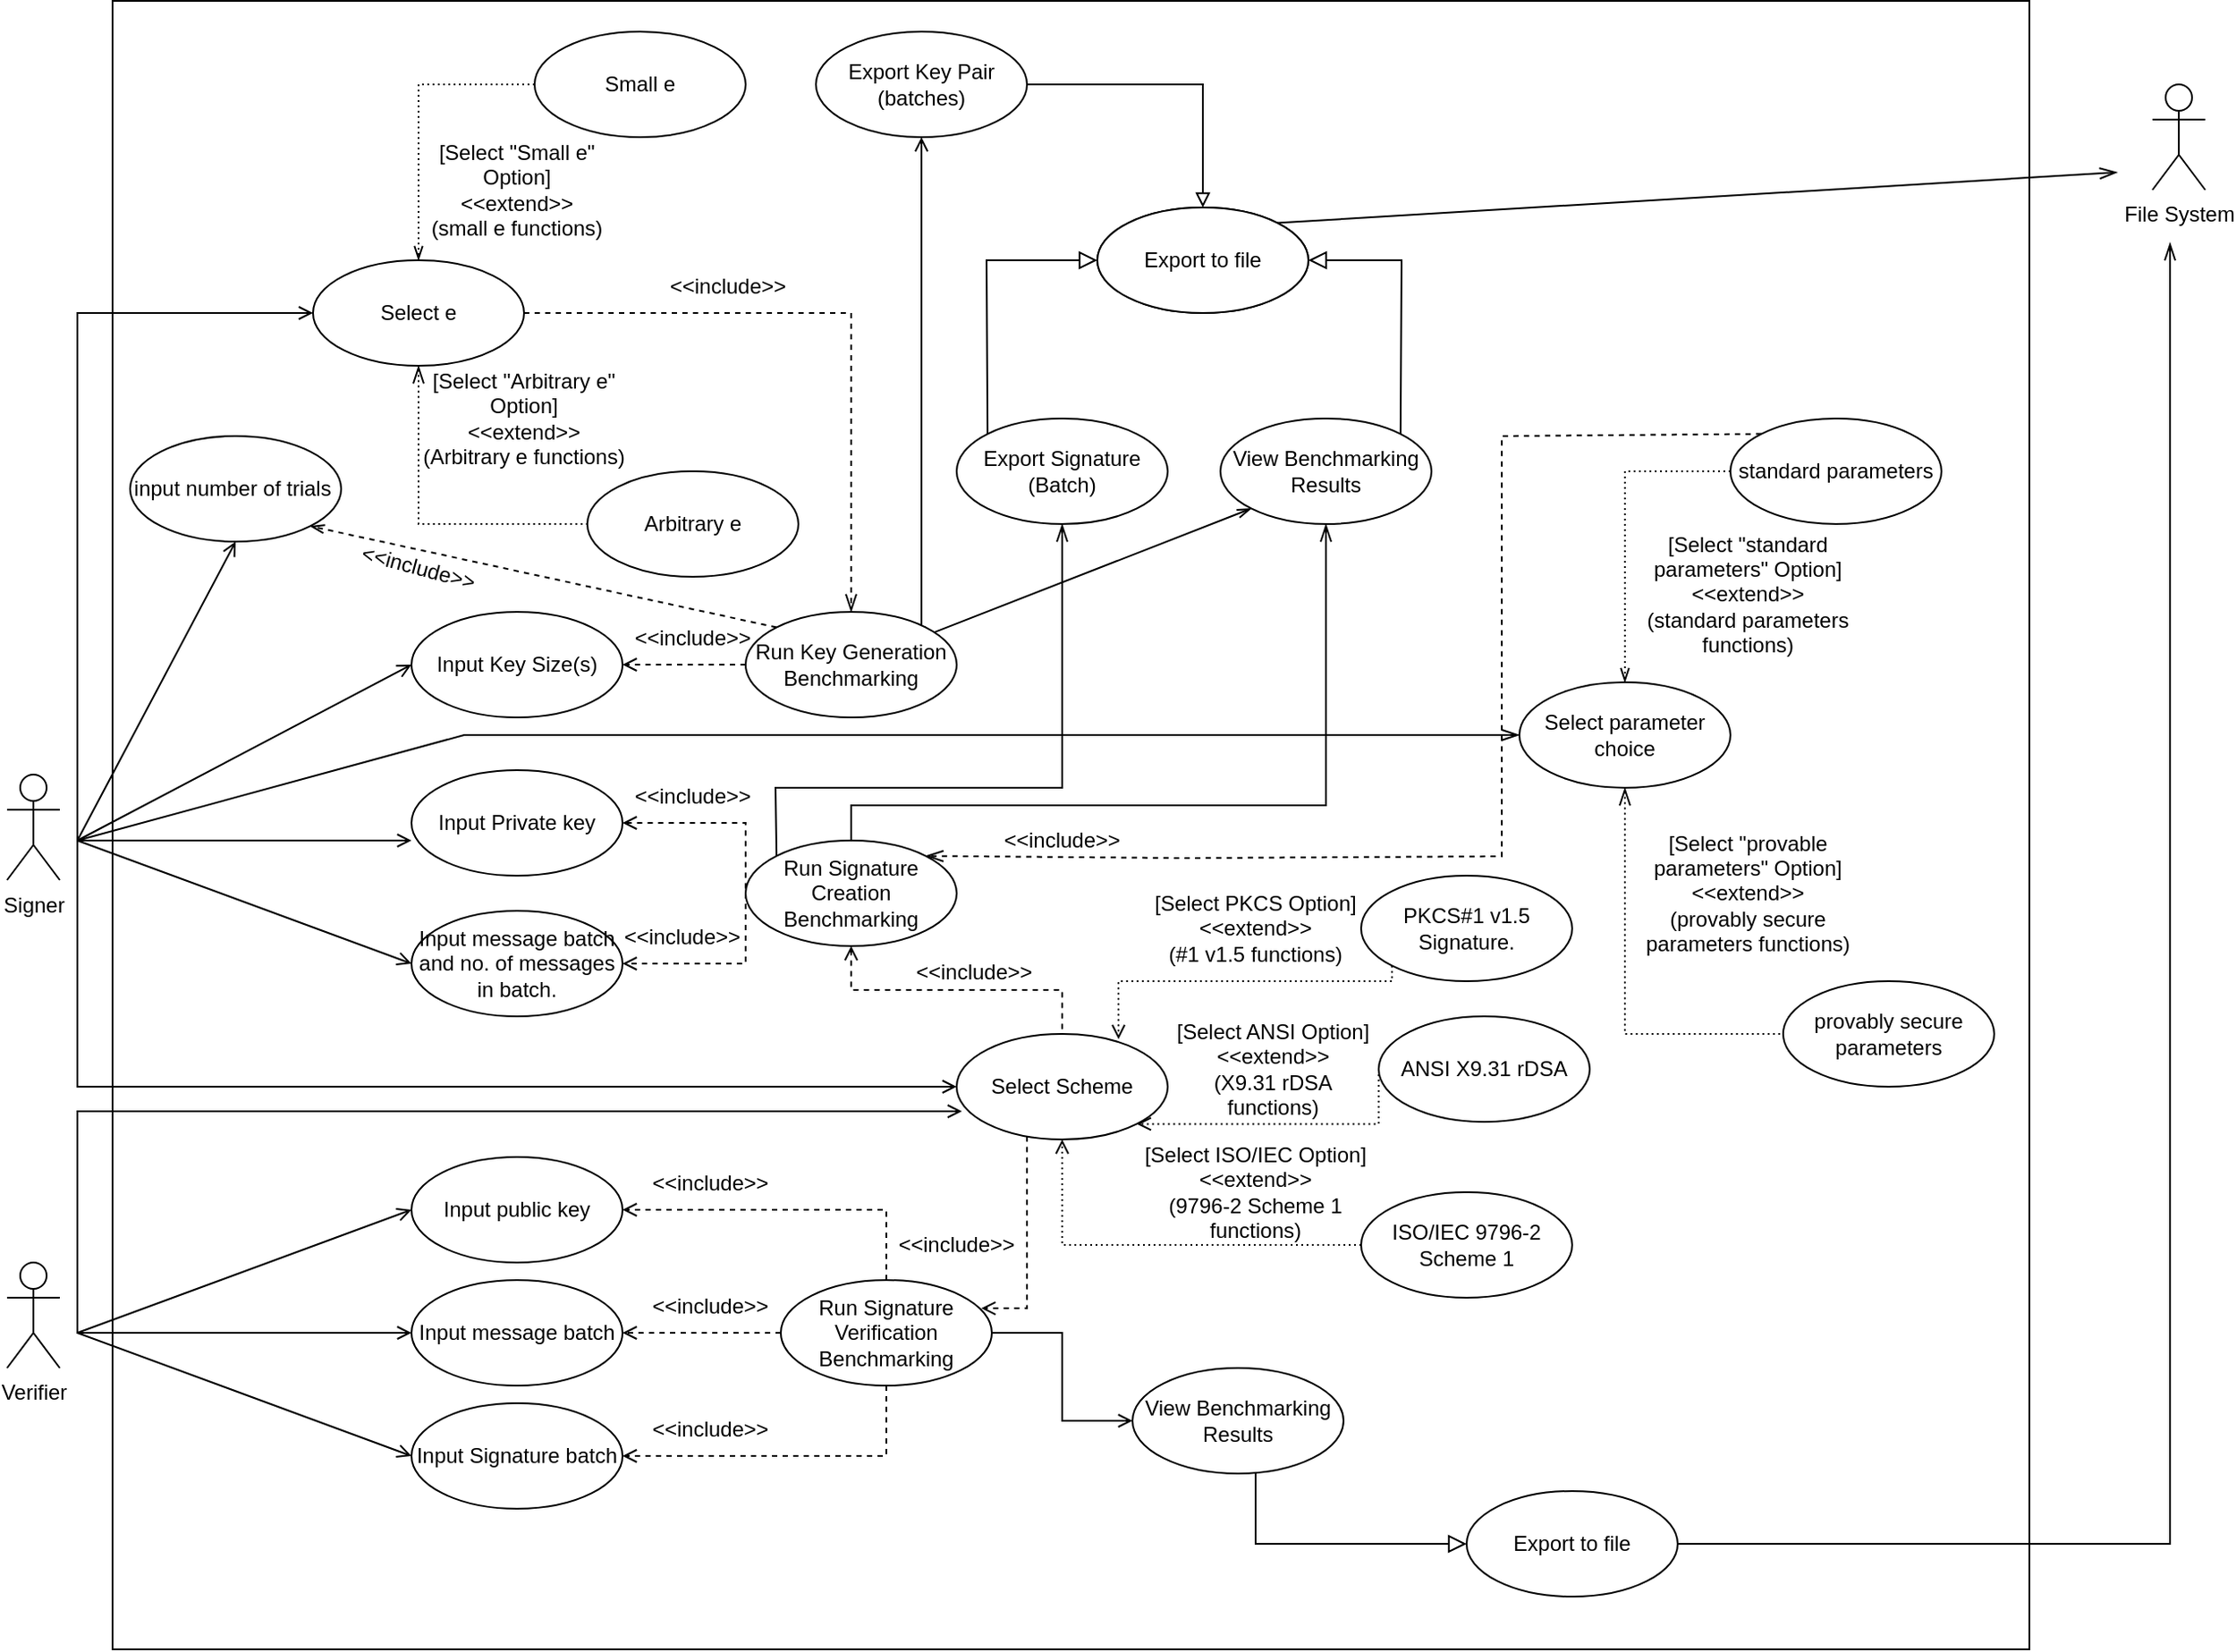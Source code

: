 <mxfile version="22.1.21" type="device">
  <diagram name="Page-1" id="38QwZTrRt14t735NKN4m">
    <mxGraphModel dx="2050" dy="2397" grid="1" gridSize="10" guides="1" tooltips="1" connect="1" arrows="1" fold="1" page="1" pageScale="1" pageWidth="827" pageHeight="1169" math="0" shadow="0">
      <root>
        <mxCell id="0" />
        <mxCell id="1" parent="0" />
        <mxCell id="NQqdmti2_ZRtqbnhM-zB-2" value="Input Key Size(s)" style="ellipse;whiteSpace=wrap;html=1;" parent="1" vertex="1">
          <mxGeometry x="260" y="140" width="120" height="60" as="geometry" />
        </mxCell>
        <mxCell id="NQqdmti2_ZRtqbnhM-zB-22" value="" style="edgeStyle=orthogonalEdgeStyle;rounded=0;orthogonalLoop=1;jettySize=auto;html=1;dashed=1;startArrow=open;startFill=0;endArrow=none;endFill=0;" parent="1" source="NQqdmti2_ZRtqbnhM-zB-3" target="NQqdmti2_ZRtqbnhM-zB-6" edge="1">
          <mxGeometry relative="1" as="geometry">
            <Array as="points">
              <mxPoint x="450" y="260" />
            </Array>
          </mxGeometry>
        </mxCell>
        <mxCell id="NQqdmti2_ZRtqbnhM-zB-3" value="Input Private key" style="ellipse;whiteSpace=wrap;html=1;" parent="1" vertex="1">
          <mxGeometry x="260" y="230" width="120" height="60" as="geometry" />
        </mxCell>
        <mxCell id="NQqdmti2_ZRtqbnhM-zB-4" value="Input message batch and no. of messages in batch." style="ellipse;whiteSpace=wrap;html=1;" parent="1" vertex="1">
          <mxGeometry x="260" y="310" width="120" height="60" as="geometry" />
        </mxCell>
        <mxCell id="NQqdmti2_ZRtqbnhM-zB-13" value="" style="edgeStyle=orthogonalEdgeStyle;rounded=0;orthogonalLoop=1;jettySize=auto;html=1;dashed=1;strokeWidth=1;endArrow=open;endFill=0;" parent="1" source="NQqdmti2_ZRtqbnhM-zB-5" target="NQqdmti2_ZRtqbnhM-zB-2" edge="1">
          <mxGeometry relative="1" as="geometry" />
        </mxCell>
        <mxCell id="pRXhWldQeaRsTRkaZNLs-4" style="edgeStyle=orthogonalEdgeStyle;rounded=0;orthogonalLoop=1;jettySize=auto;html=1;entryX=0.5;entryY=1;entryDx=0;entryDy=0;exitX=1;exitY=0;exitDx=0;exitDy=0;endArrow=open;endFill=0;" edge="1" parent="1" source="NQqdmti2_ZRtqbnhM-zB-5" target="pRXhWldQeaRsTRkaZNLs-1">
          <mxGeometry relative="1" as="geometry">
            <Array as="points">
              <mxPoint x="550" y="149" />
            </Array>
          </mxGeometry>
        </mxCell>
        <mxCell id="pRXhWldQeaRsTRkaZNLs-9" style="rounded=0;orthogonalLoop=1;jettySize=auto;html=1;entryX=0;entryY=1;entryDx=0;entryDy=0;endArrow=openThin;endFill=0;" edge="1" parent="1" source="NQqdmti2_ZRtqbnhM-zB-5" target="TdwYZP4y8rGgzh-OMcAw-28">
          <mxGeometry relative="1" as="geometry" />
        </mxCell>
        <mxCell id="NQqdmti2_ZRtqbnhM-zB-5" value="Run Key Generation Benchmarking" style="ellipse;whiteSpace=wrap;html=1;" parent="1" vertex="1">
          <mxGeometry x="450" y="140" width="120" height="60" as="geometry" />
        </mxCell>
        <mxCell id="NQqdmti2_ZRtqbnhM-zB-15" value="" style="edgeStyle=orthogonalEdgeStyle;rounded=0;orthogonalLoop=1;jettySize=auto;html=1;dashed=1;endArrow=open;endFill=0;" parent="1" source="NQqdmti2_ZRtqbnhM-zB-6" target="NQqdmti2_ZRtqbnhM-zB-4" edge="1">
          <mxGeometry relative="1" as="geometry">
            <Array as="points">
              <mxPoint x="450" y="340" />
            </Array>
          </mxGeometry>
        </mxCell>
        <mxCell id="NQqdmti2_ZRtqbnhM-zB-35" style="edgeStyle=orthogonalEdgeStyle;rounded=0;orthogonalLoop=1;jettySize=auto;html=1;entryX=0.5;entryY=0;entryDx=0;entryDy=0;endArrow=none;endFill=0;dashed=1;startArrow=open;startFill=0;" parent="1" source="NQqdmti2_ZRtqbnhM-zB-6" target="NQqdmti2_ZRtqbnhM-zB-7" edge="1">
          <mxGeometry relative="1" as="geometry" />
        </mxCell>
        <mxCell id="TdwYZP4y8rGgzh-OMcAw-29" style="edgeStyle=none;curved=0;rounded=0;orthogonalLoop=1;jettySize=auto;html=1;entryX=0.5;entryY=1;entryDx=0;entryDy=0;fontSize=12;startSize=8;endSize=8;endArrow=openThin;endFill=0;" parent="1" source="NQqdmti2_ZRtqbnhM-zB-6" target="TdwYZP4y8rGgzh-OMcAw-28" edge="1">
          <mxGeometry relative="1" as="geometry">
            <Array as="points">
              <mxPoint x="510" y="250" />
              <mxPoint x="780" y="250" />
            </Array>
          </mxGeometry>
        </mxCell>
        <mxCell id="TdwYZP4y8rGgzh-OMcAw-30" style="edgeStyle=none;curved=0;rounded=0;orthogonalLoop=1;jettySize=auto;html=1;exitX=0;exitY=0;exitDx=0;exitDy=0;entryX=0.5;entryY=1;entryDx=0;entryDy=0;fontSize=12;startSize=8;endSize=8;strokeColor=default;endArrow=openThin;endFill=0;" parent="1" source="NQqdmti2_ZRtqbnhM-zB-6" target="NQqdmti2_ZRtqbnhM-zB-26" edge="1">
          <mxGeometry relative="1" as="geometry">
            <Array as="points">
              <mxPoint x="467" y="240" />
              <mxPoint x="630" y="240" />
            </Array>
          </mxGeometry>
        </mxCell>
        <mxCell id="NQqdmti2_ZRtqbnhM-zB-6" value="Run Signature Creation Benchmarking" style="ellipse;whiteSpace=wrap;html=1;" parent="1" vertex="1">
          <mxGeometry x="450" y="270" width="120" height="60" as="geometry" />
        </mxCell>
        <mxCell id="NQqdmti2_ZRtqbnhM-zB-43" style="edgeStyle=orthogonalEdgeStyle;rounded=0;orthogonalLoop=1;jettySize=auto;html=1;entryX=0.95;entryY=0.267;entryDx=0;entryDy=0;dashed=1;endArrow=open;endFill=0;entryPerimeter=0;" parent="1" source="NQqdmti2_ZRtqbnhM-zB-7" target="NQqdmti2_ZRtqbnhM-zB-11" edge="1">
          <mxGeometry relative="1" as="geometry">
            <Array as="points">
              <mxPoint x="610" y="536" />
            </Array>
          </mxGeometry>
        </mxCell>
        <mxCell id="NQqdmti2_ZRtqbnhM-zB-7" value="Select Scheme" style="ellipse;whiteSpace=wrap;html=1;" parent="1" vertex="1">
          <mxGeometry x="570" y="380" width="120" height="60" as="geometry" />
        </mxCell>
        <mxCell id="NQqdmti2_ZRtqbnhM-zB-8" value="Input public key" style="ellipse;whiteSpace=wrap;html=1;" parent="1" vertex="1">
          <mxGeometry x="260" y="450" width="120" height="60" as="geometry" />
        </mxCell>
        <mxCell id="NQqdmti2_ZRtqbnhM-zB-9" value="Input message batch" style="ellipse;whiteSpace=wrap;html=1;" parent="1" vertex="1">
          <mxGeometry x="260" y="520" width="120" height="60" as="geometry" />
        </mxCell>
        <mxCell id="NQqdmti2_ZRtqbnhM-zB-10" value="Input Signature batch" style="ellipse;whiteSpace=wrap;html=1;" parent="1" vertex="1">
          <mxGeometry x="260" y="590" width="120" height="60" as="geometry" />
        </mxCell>
        <mxCell id="NQqdmti2_ZRtqbnhM-zB-23" value="" style="edgeStyle=orthogonalEdgeStyle;rounded=0;orthogonalLoop=1;jettySize=auto;html=1;dashed=1;endArrow=open;endFill=0;" parent="1" source="NQqdmti2_ZRtqbnhM-zB-11" target="NQqdmti2_ZRtqbnhM-zB-9" edge="1">
          <mxGeometry relative="1" as="geometry" />
        </mxCell>
        <mxCell id="NQqdmti2_ZRtqbnhM-zB-24" style="edgeStyle=orthogonalEdgeStyle;rounded=0;orthogonalLoop=1;jettySize=auto;html=1;entryX=1;entryY=0.5;entryDx=0;entryDy=0;startArrow=none;startFill=0;dashed=1;endArrow=open;endFill=0;" parent="1" source="NQqdmti2_ZRtqbnhM-zB-11" target="NQqdmti2_ZRtqbnhM-zB-8" edge="1">
          <mxGeometry relative="1" as="geometry">
            <Array as="points">
              <mxPoint x="530" y="480" />
            </Array>
          </mxGeometry>
        </mxCell>
        <mxCell id="NQqdmti2_ZRtqbnhM-zB-25" style="edgeStyle=orthogonalEdgeStyle;rounded=0;orthogonalLoop=1;jettySize=auto;html=1;endArrow=open;endFill=0;dashed=1;" parent="1" source="NQqdmti2_ZRtqbnhM-zB-11" target="NQqdmti2_ZRtqbnhM-zB-10" edge="1">
          <mxGeometry relative="1" as="geometry">
            <Array as="points">
              <mxPoint x="530" y="620" />
            </Array>
          </mxGeometry>
        </mxCell>
        <mxCell id="NQqdmti2_ZRtqbnhM-zB-45" style="edgeStyle=orthogonalEdgeStyle;rounded=0;orthogonalLoop=1;jettySize=auto;html=1;entryX=0;entryY=0.5;entryDx=0;entryDy=0;endArrow=open;endFill=0;" parent="1" source="NQqdmti2_ZRtqbnhM-zB-11" target="NQqdmti2_ZRtqbnhM-zB-44" edge="1">
          <mxGeometry relative="1" as="geometry" />
        </mxCell>
        <mxCell id="NQqdmti2_ZRtqbnhM-zB-11" value="Run Signature Verification Benchmarking" style="ellipse;whiteSpace=wrap;html=1;" parent="1" vertex="1">
          <mxGeometry x="470" y="520" width="120" height="60" as="geometry" />
        </mxCell>
        <mxCell id="NQqdmti2_ZRtqbnhM-zB-26" value="Export Signature (Batch)" style="ellipse;whiteSpace=wrap;html=1;" parent="1" vertex="1">
          <mxGeometry x="570" y="30" width="120" height="60" as="geometry" />
        </mxCell>
        <mxCell id="5PANG7gfDIuG6xv0QTRK-1" style="edgeStyle=none;curved=0;rounded=0;orthogonalLoop=1;jettySize=auto;html=1;entryX=0;entryY=0;entryDx=0;entryDy=0;fontSize=12;startSize=8;endSize=8;endArrow=none;endFill=0;startArrow=block;startFill=0;" parent="1" source="NQqdmti2_ZRtqbnhM-zB-28" target="NQqdmti2_ZRtqbnhM-zB-26" edge="1">
          <mxGeometry relative="1" as="geometry">
            <Array as="points">
              <mxPoint x="587" y="-60" />
            </Array>
          </mxGeometry>
        </mxCell>
        <mxCell id="5PANG7gfDIuG6xv0QTRK-2" style="edgeStyle=none;curved=0;rounded=0;orthogonalLoop=1;jettySize=auto;html=1;entryX=1;entryY=0;entryDx=0;entryDy=0;fontSize=12;startSize=8;endSize=8;endArrow=none;endFill=0;startArrow=block;startFill=0;" parent="1" source="NQqdmti2_ZRtqbnhM-zB-28" target="TdwYZP4y8rGgzh-OMcAw-28" edge="1">
          <mxGeometry relative="1" as="geometry">
            <Array as="points">
              <mxPoint x="823" y="-60" />
            </Array>
          </mxGeometry>
        </mxCell>
        <mxCell id="NQqdmti2_ZRtqbnhM-zB-28" value="Export to file" style="ellipse;whiteSpace=wrap;html=1;" parent="1" vertex="1">
          <mxGeometry x="650" y="-90" width="120" height="60" as="geometry" />
        </mxCell>
        <mxCell id="NQqdmti2_ZRtqbnhM-zB-36" value="PKCS#1 v1.5 Signature." style="ellipse;whiteSpace=wrap;html=1;" parent="1" vertex="1">
          <mxGeometry x="800" y="290" width="120" height="60" as="geometry" />
        </mxCell>
        <mxCell id="NQqdmti2_ZRtqbnhM-zB-41" style="edgeStyle=orthogonalEdgeStyle;rounded=0;orthogonalLoop=1;jettySize=auto;html=1;entryX=1;entryY=1;entryDx=0;entryDy=0;dashed=1;dashPattern=1 2;endArrow=open;endFill=0;" parent="1" source="NQqdmti2_ZRtqbnhM-zB-37" target="NQqdmti2_ZRtqbnhM-zB-7" edge="1">
          <mxGeometry relative="1" as="geometry">
            <Array as="points">
              <mxPoint x="810" y="431" />
            </Array>
          </mxGeometry>
        </mxCell>
        <mxCell id="NQqdmti2_ZRtqbnhM-zB-37" value="ANSI X9.31 rDSA" style="ellipse;whiteSpace=wrap;html=1;" parent="1" vertex="1">
          <mxGeometry x="810" y="370" width="120" height="60" as="geometry" />
        </mxCell>
        <mxCell id="NQqdmti2_ZRtqbnhM-zB-42" style="edgeStyle=orthogonalEdgeStyle;rounded=0;orthogonalLoop=1;jettySize=auto;html=1;entryX=0.5;entryY=1;entryDx=0;entryDy=0;dashed=1;dashPattern=1 2;endArrow=open;endFill=0;" parent="1" source="NQqdmti2_ZRtqbnhM-zB-38" target="NQqdmti2_ZRtqbnhM-zB-7" edge="1">
          <mxGeometry relative="1" as="geometry" />
        </mxCell>
        <mxCell id="NQqdmti2_ZRtqbnhM-zB-38" value="ISO/IEC 9796-2 Scheme 1" style="ellipse;whiteSpace=wrap;html=1;" parent="1" vertex="1">
          <mxGeometry x="800" y="470" width="120" height="60" as="geometry" />
        </mxCell>
        <mxCell id="NQqdmti2_ZRtqbnhM-zB-39" style="edgeStyle=orthogonalEdgeStyle;rounded=0;orthogonalLoop=1;jettySize=auto;html=1;dashed=1;dashPattern=1 2;endArrow=open;endFill=0;entryX=0.767;entryY=0.05;entryDx=0;entryDy=0;entryPerimeter=0;exitX=0;exitY=1;exitDx=0;exitDy=0;" parent="1" source="NQqdmti2_ZRtqbnhM-zB-36" target="NQqdmti2_ZRtqbnhM-zB-7" edge="1">
          <mxGeometry relative="1" as="geometry">
            <mxPoint x="660" y="380" as="targetPoint" />
            <Array as="points">
              <mxPoint x="818" y="350" />
              <mxPoint x="662" y="350" />
            </Array>
          </mxGeometry>
        </mxCell>
        <mxCell id="5PANG7gfDIuG6xv0QTRK-9" style="edgeStyle=none;curved=0;rounded=0;orthogonalLoop=1;jettySize=auto;html=1;fontSize=12;startSize=8;endSize=8;endArrow=openThin;endFill=0;exitX=1;exitY=0.5;exitDx=0;exitDy=0;" parent="1" source="5PANG7gfDIuG6xv0QTRK-7" edge="1">
          <mxGeometry relative="1" as="geometry">
            <mxPoint x="1260" y="-70" as="targetPoint" />
            <Array as="points">
              <mxPoint x="1260" y="670" />
            </Array>
          </mxGeometry>
        </mxCell>
        <mxCell id="NQqdmti2_ZRtqbnhM-zB-44" value="View Benchmarking Results" style="ellipse;whiteSpace=wrap;html=1;" parent="1" vertex="1">
          <mxGeometry x="670" y="570" width="120" height="60" as="geometry" />
        </mxCell>
        <mxCell id="NQqdmti2_ZRtqbnhM-zB-63" style="edgeStyle=orthogonalEdgeStyle;rounded=0;orthogonalLoop=1;jettySize=auto;html=1;entryX=0;entryY=0.5;entryDx=0;entryDy=0;endArrow=open;endFill=0;" parent="1" target="NQqdmti2_ZRtqbnhM-zB-7" edge="1">
          <mxGeometry relative="1" as="geometry">
            <mxPoint x="110" y="270" as="sourcePoint" />
            <Array as="points">
              <mxPoint x="70" y="270" />
              <mxPoint x="70" y="410" />
            </Array>
          </mxGeometry>
        </mxCell>
        <mxCell id="5PANG7gfDIuG6xv0QTRK-10" style="edgeStyle=none;curved=0;rounded=0;orthogonalLoop=1;jettySize=auto;html=1;entryX=0;entryY=0.5;entryDx=0;entryDy=0;fontSize=12;startSize=8;endSize=8;endArrow=openThin;endFill=0;" parent="1" target="TdwYZP4y8rGgzh-OMcAw-19" edge="1">
          <mxGeometry relative="1" as="geometry">
            <mxPoint x="70" y="270" as="sourcePoint" />
            <Array as="points">
              <mxPoint x="290" y="210" />
            </Array>
          </mxGeometry>
        </mxCell>
        <mxCell id="NQqdmti2_ZRtqbnhM-zB-46" value="Signer" style="shape=umlActor;verticalLabelPosition=bottom;verticalAlign=top;html=1;outlineConnect=0;" parent="1" vertex="1">
          <mxGeometry x="30" y="232.5" width="30" height="60" as="geometry" />
        </mxCell>
        <mxCell id="NQqdmti2_ZRtqbnhM-zB-47" value="Verifier" style="shape=umlActor;verticalLabelPosition=bottom;verticalAlign=top;html=1;outlineConnect=0;" parent="1" vertex="1">
          <mxGeometry x="30" y="510" width="30" height="60" as="geometry" />
        </mxCell>
        <mxCell id="NQqdmti2_ZRtqbnhM-zB-50" value="" style="endArrow=open;html=1;rounded=0;entryX=0;entryY=0.5;entryDx=0;entryDy=0;endFill=0;" parent="1" target="NQqdmti2_ZRtqbnhM-zB-2" edge="1">
          <mxGeometry width="50" height="50" relative="1" as="geometry">
            <mxPoint x="70" y="270" as="sourcePoint" />
            <mxPoint x="150" y="210" as="targetPoint" />
          </mxGeometry>
        </mxCell>
        <mxCell id="NQqdmti2_ZRtqbnhM-zB-51" value="" style="endArrow=open;html=1;rounded=0;endFill=0;" parent="1" edge="1">
          <mxGeometry width="50" height="50" relative="1" as="geometry">
            <mxPoint x="70" y="270" as="sourcePoint" />
            <mxPoint x="260" y="270" as="targetPoint" />
          </mxGeometry>
        </mxCell>
        <mxCell id="NQqdmti2_ZRtqbnhM-zB-52" value="" style="endArrow=open;html=1;rounded=0;entryX=0;entryY=0.5;entryDx=0;entryDy=0;endFill=0;" parent="1" target="NQqdmti2_ZRtqbnhM-zB-4" edge="1">
          <mxGeometry width="50" height="50" relative="1" as="geometry">
            <mxPoint x="70" y="270" as="sourcePoint" />
            <mxPoint x="270" y="280" as="targetPoint" />
          </mxGeometry>
        </mxCell>
        <mxCell id="NQqdmti2_ZRtqbnhM-zB-53" value="" style="endArrow=open;html=1;rounded=0;entryX=0;entryY=0.5;entryDx=0;entryDy=0;endFill=0;" parent="1" target="NQqdmti2_ZRtqbnhM-zB-8" edge="1">
          <mxGeometry width="50" height="50" relative="1" as="geometry">
            <mxPoint x="70" y="550" as="sourcePoint" />
            <mxPoint x="260" y="450" as="targetPoint" />
          </mxGeometry>
        </mxCell>
        <mxCell id="NQqdmti2_ZRtqbnhM-zB-54" value="" style="endArrow=open;html=1;rounded=0;endFill=0;" parent="1" edge="1">
          <mxGeometry width="50" height="50" relative="1" as="geometry">
            <mxPoint x="70" y="550" as="sourcePoint" />
            <mxPoint x="260" y="550" as="targetPoint" />
          </mxGeometry>
        </mxCell>
        <mxCell id="NQqdmti2_ZRtqbnhM-zB-55" value="" style="endArrow=open;html=1;rounded=0;entryX=0;entryY=0.5;entryDx=0;entryDy=0;endFill=0;" parent="1" edge="1">
          <mxGeometry width="50" height="50" relative="1" as="geometry">
            <mxPoint x="70" y="550" as="sourcePoint" />
            <mxPoint x="260" y="620" as="targetPoint" />
          </mxGeometry>
        </mxCell>
        <mxCell id="NQqdmti2_ZRtqbnhM-zB-64" style="edgeStyle=orthogonalEdgeStyle;rounded=0;orthogonalLoop=1;jettySize=auto;html=1;entryX=0.025;entryY=0.717;entryDx=0;entryDy=0;entryPerimeter=0;endArrow=open;endFill=0;" parent="1" target="NQqdmti2_ZRtqbnhM-zB-7" edge="1">
          <mxGeometry relative="1" as="geometry">
            <mxPoint x="110" y="550" as="sourcePoint" />
            <Array as="points">
              <mxPoint x="70" y="550" />
              <mxPoint x="70" y="424" />
            </Array>
          </mxGeometry>
        </mxCell>
        <mxCell id="NQqdmti2_ZRtqbnhM-zB-65" value="&amp;lt;&amp;lt;include&amp;gt;&amp;gt;" style="text;html=1;strokeColor=none;fillColor=none;align=center;verticalAlign=middle;whiteSpace=wrap;rounded=0;" parent="1" vertex="1">
          <mxGeometry x="390" y="230" width="60" height="30" as="geometry" />
        </mxCell>
        <mxCell id="NQqdmti2_ZRtqbnhM-zB-66" value="&amp;lt;&amp;lt;include&amp;gt;&amp;gt;" style="text;html=1;strokeColor=none;fillColor=none;align=center;verticalAlign=middle;whiteSpace=wrap;rounded=0;" parent="1" vertex="1">
          <mxGeometry x="390" y="140" width="60" height="30" as="geometry" />
        </mxCell>
        <mxCell id="NQqdmti2_ZRtqbnhM-zB-67" value="&amp;lt;&amp;lt;include&amp;gt;&amp;gt;" style="text;html=1;strokeColor=none;fillColor=none;align=center;verticalAlign=middle;whiteSpace=wrap;rounded=0;" parent="1" vertex="1">
          <mxGeometry x="384" y="310" width="60" height="30" as="geometry" />
        </mxCell>
        <mxCell id="NQqdmti2_ZRtqbnhM-zB-69" value="&amp;lt;&amp;lt;include&amp;gt;&amp;gt;" style="text;html=1;strokeColor=none;fillColor=none;align=center;verticalAlign=middle;whiteSpace=wrap;rounded=0;" parent="1" vertex="1">
          <mxGeometry x="400" y="450" width="60" height="30" as="geometry" />
        </mxCell>
        <mxCell id="NQqdmti2_ZRtqbnhM-zB-70" value="&amp;lt;&amp;lt;include&amp;gt;&amp;gt;" style="text;html=1;strokeColor=none;fillColor=none;align=center;verticalAlign=middle;whiteSpace=wrap;rounded=0;" parent="1" vertex="1">
          <mxGeometry x="400" y="520" width="60" height="30" as="geometry" />
        </mxCell>
        <mxCell id="NQqdmti2_ZRtqbnhM-zB-71" value="&amp;lt;&amp;lt;include&amp;gt;&amp;gt;" style="text;html=1;strokeColor=none;fillColor=none;align=center;verticalAlign=middle;whiteSpace=wrap;rounded=0;" parent="1" vertex="1">
          <mxGeometry x="400" y="590" width="60" height="30" as="geometry" />
        </mxCell>
        <mxCell id="NQqdmti2_ZRtqbnhM-zB-72" value="&amp;lt;&amp;lt;include&amp;gt;&amp;gt;" style="text;html=1;strokeColor=none;fillColor=none;align=center;verticalAlign=middle;whiteSpace=wrap;rounded=0;" parent="1" vertex="1">
          <mxGeometry x="550" y="330" width="60" height="30" as="geometry" />
        </mxCell>
        <mxCell id="NQqdmti2_ZRtqbnhM-zB-73" value="&amp;lt;&amp;lt;include&amp;gt;&amp;gt;" style="text;html=1;strokeColor=none;fillColor=none;align=center;verticalAlign=middle;whiteSpace=wrap;rounded=0;" parent="1" vertex="1">
          <mxGeometry x="540" y="485" width="60" height="30" as="geometry" />
        </mxCell>
        <mxCell id="NQqdmti2_ZRtqbnhM-zB-74" value="[Select PKCS Option]&lt;br&gt;&amp;lt;&amp;lt;extend&amp;gt;&amp;gt;&lt;br&gt;(#1 v1.5 functions)" style="text;html=1;strokeColor=none;fillColor=none;align=center;verticalAlign=middle;whiteSpace=wrap;rounded=0;" parent="1" vertex="1">
          <mxGeometry x="680" y="290" width="120" height="60" as="geometry" />
        </mxCell>
        <mxCell id="NQqdmti2_ZRtqbnhM-zB-75" value="[Select ANSI Option]&lt;br&gt;&amp;lt;&amp;lt;extend&amp;gt;&amp;gt;&lt;br&gt;(X9.31 rDSA functions)" style="text;html=1;strokeColor=none;fillColor=none;align=center;verticalAlign=middle;whiteSpace=wrap;rounded=0;" parent="1" vertex="1">
          <mxGeometry x="690" y="370" width="120" height="60" as="geometry" />
        </mxCell>
        <mxCell id="NQqdmti2_ZRtqbnhM-zB-76" value="[Select ISO/IEC Option]&lt;br&gt;&amp;lt;&amp;lt;extend&amp;gt;&amp;gt;&lt;br&gt;(9796-2 Scheme 1 functions)" style="text;html=1;strokeColor=none;fillColor=none;align=center;verticalAlign=middle;whiteSpace=wrap;rounded=0;" parent="1" vertex="1">
          <mxGeometry x="670" y="440" width="140" height="60" as="geometry" />
        </mxCell>
        <mxCell id="NQqdmti2_ZRtqbnhM-zB-77" value="File System" style="shape=umlActor;verticalLabelPosition=bottom;verticalAlign=top;html=1;outlineConnect=0;" parent="1" vertex="1">
          <mxGeometry x="1250" y="-160" width="30" height="60" as="geometry" />
        </mxCell>
        <mxCell id="TdwYZP4y8rGgzh-OMcAw-12" style="edgeStyle=none;curved=0;rounded=0;orthogonalLoop=1;jettySize=auto;html=1;entryX=0;entryY=0.5;entryDx=0;entryDy=0;fontSize=12;startSize=8;endSize=8;endArrow=none;endFill=0;startArrow=openThin;startFill=0;dashed=1;dashPattern=1 2;" parent="1" source="TdwYZP4y8rGgzh-OMcAw-1" target="TdwYZP4y8rGgzh-OMcAw-5" edge="1">
          <mxGeometry relative="1" as="geometry">
            <Array as="points">
              <mxPoint x="264" y="90" />
            </Array>
          </mxGeometry>
        </mxCell>
        <mxCell id="TdwYZP4y8rGgzh-OMcAw-16" style="edgeStyle=none;curved=0;rounded=0;orthogonalLoop=1;jettySize=auto;html=1;exitX=1;exitY=0.5;exitDx=0;exitDy=0;entryX=0.5;entryY=0;entryDx=0;entryDy=0;fontSize=12;startSize=8;endSize=8;endArrow=openThin;endFill=0;dashed=1;" parent="1" source="TdwYZP4y8rGgzh-OMcAw-1" target="NQqdmti2_ZRtqbnhM-zB-5" edge="1">
          <mxGeometry relative="1" as="geometry">
            <Array as="points">
              <mxPoint x="510" y="-30" />
            </Array>
          </mxGeometry>
        </mxCell>
        <mxCell id="TdwYZP4y8rGgzh-OMcAw-1" value="Select e" style="ellipse;whiteSpace=wrap;html=1;" parent="1" vertex="1">
          <mxGeometry x="204" y="-60" width="120" height="60" as="geometry" />
        </mxCell>
        <mxCell id="TdwYZP4y8rGgzh-OMcAw-14" style="edgeStyle=none;curved=0;rounded=0;orthogonalLoop=1;jettySize=auto;html=1;entryX=0.5;entryY=0;entryDx=0;entryDy=0;fontSize=12;endArrow=openThin;endFill=0;dashed=1;dashPattern=1 2;" parent="1" source="TdwYZP4y8rGgzh-OMcAw-3" target="TdwYZP4y8rGgzh-OMcAw-1" edge="1">
          <mxGeometry relative="1" as="geometry">
            <Array as="points">
              <mxPoint x="264" y="-160" />
            </Array>
          </mxGeometry>
        </mxCell>
        <mxCell id="TdwYZP4y8rGgzh-OMcAw-3" value="Small e" style="ellipse;whiteSpace=wrap;html=1;" parent="1" vertex="1">
          <mxGeometry x="330" y="-190" width="120" height="60" as="geometry" />
        </mxCell>
        <mxCell id="TdwYZP4y8rGgzh-OMcAw-5" value="Arbitrary e" style="ellipse;whiteSpace=wrap;html=1;" parent="1" vertex="1">
          <mxGeometry x="360" y="60" width="120" height="60" as="geometry" />
        </mxCell>
        <mxCell id="TdwYZP4y8rGgzh-OMcAw-8" value="[Select &quot;Arbitrary e&quot; Option]&lt;br&gt;&amp;lt;&amp;lt;extend&amp;gt;&amp;gt;&lt;br&gt;(Arbitrary&amp;nbsp;e functions)" style="text;html=1;strokeColor=none;fillColor=none;align=center;verticalAlign=middle;whiteSpace=wrap;rounded=0;" parent="1" vertex="1">
          <mxGeometry x="264" width="120" height="60" as="geometry" />
        </mxCell>
        <mxCell id="TdwYZP4y8rGgzh-OMcAw-15" value="[Select &quot;Small e&quot; Option]&lt;br&gt;&amp;lt;&amp;lt;extend&amp;gt;&amp;gt;&lt;br&gt;(small e functions)" style="text;html=1;strokeColor=none;fillColor=none;align=center;verticalAlign=middle;whiteSpace=wrap;rounded=0;" parent="1" vertex="1">
          <mxGeometry x="260" y="-130" width="120" height="60" as="geometry" />
        </mxCell>
        <mxCell id="TdwYZP4y8rGgzh-OMcAw-17" value="&amp;lt;&amp;lt;include&amp;gt;&amp;gt;" style="text;html=1;strokeColor=none;fillColor=none;align=center;verticalAlign=middle;whiteSpace=wrap;rounded=0;" parent="1" vertex="1">
          <mxGeometry x="410" y="-60" width="60" height="30" as="geometry" />
        </mxCell>
        <mxCell id="TdwYZP4y8rGgzh-OMcAw-18" style="edgeStyle=none;curved=0;rounded=0;orthogonalLoop=1;jettySize=auto;html=1;entryX=0;entryY=0.5;entryDx=0;entryDy=0;fontSize=12;startSize=8;endSize=8;endArrow=none;endFill=0;startArrow=openThin;startFill=0;dashed=1;dashPattern=1 2;" parent="1" source="TdwYZP4y8rGgzh-OMcAw-19" target="TdwYZP4y8rGgzh-OMcAw-22" edge="1">
          <mxGeometry relative="1" as="geometry">
            <Array as="points">
              <mxPoint x="950" y="380" />
            </Array>
          </mxGeometry>
        </mxCell>
        <mxCell id="TdwYZP4y8rGgzh-OMcAw-19" value="Select parameter choice" style="ellipse;whiteSpace=wrap;html=1;" parent="1" vertex="1">
          <mxGeometry x="890" y="180" width="120" height="60" as="geometry" />
        </mxCell>
        <mxCell id="TdwYZP4y8rGgzh-OMcAw-20" style="edgeStyle=none;curved=0;rounded=0;orthogonalLoop=1;jettySize=auto;html=1;entryX=0.5;entryY=0;entryDx=0;entryDy=0;fontSize=12;endArrow=openThin;endFill=0;dashed=1;dashPattern=1 2;" parent="1" source="TdwYZP4y8rGgzh-OMcAw-21" target="TdwYZP4y8rGgzh-OMcAw-19" edge="1">
          <mxGeometry relative="1" as="geometry">
            <Array as="points">
              <mxPoint x="950" y="60" />
            </Array>
          </mxGeometry>
        </mxCell>
        <mxCell id="TdwYZP4y8rGgzh-OMcAw-26" style="edgeStyle=none;curved=0;rounded=0;orthogonalLoop=1;jettySize=auto;html=1;exitX=0;exitY=0;exitDx=0;exitDy=0;fontSize=12;startSize=8;endSize=8;endArrow=openThin;endFill=0;entryX=1;entryY=0;entryDx=0;entryDy=0;dashed=1;" parent="1" source="TdwYZP4y8rGgzh-OMcAw-21" target="NQqdmti2_ZRtqbnhM-zB-6" edge="1">
          <mxGeometry relative="1" as="geometry">
            <mxPoint x="1044.2" y="28.056" as="sourcePoint" />
            <mxPoint x="600" y="280" as="targetPoint" />
            <Array as="points">
              <mxPoint x="880" y="40" />
              <mxPoint x="880" y="279" />
              <mxPoint x="700" y="280" />
            </Array>
          </mxGeometry>
        </mxCell>
        <mxCell id="TdwYZP4y8rGgzh-OMcAw-21" value="standard parameters" style="ellipse;whiteSpace=wrap;html=1;" parent="1" vertex="1">
          <mxGeometry x="1010" y="30" width="120" height="60" as="geometry" />
        </mxCell>
        <mxCell id="TdwYZP4y8rGgzh-OMcAw-22" value="provably secure parameters" style="ellipse;whiteSpace=wrap;html=1;" parent="1" vertex="1">
          <mxGeometry x="1040" y="350" width="120" height="60" as="geometry" />
        </mxCell>
        <mxCell id="TdwYZP4y8rGgzh-OMcAw-23" value="[Select &quot;provable parameters&quot; Option]&lt;br&gt;&amp;lt;&amp;lt;extend&amp;gt;&amp;gt;&lt;br&gt;(provably secure parameters functions)" style="text;html=1;strokeColor=none;fillColor=none;align=center;verticalAlign=middle;whiteSpace=wrap;rounded=0;" parent="1" vertex="1">
          <mxGeometry x="960" y="270" width="120" height="60" as="geometry" />
        </mxCell>
        <mxCell id="TdwYZP4y8rGgzh-OMcAw-24" value="[Select &quot;standard parameters&quot; Option]&lt;br&gt;&amp;lt;&amp;lt;extend&amp;gt;&amp;gt;&lt;br&gt;(standard parameters functions)" style="text;html=1;strokeColor=none;fillColor=none;align=center;verticalAlign=middle;whiteSpace=wrap;rounded=0;" parent="1" vertex="1">
          <mxGeometry x="960" y="100" width="120" height="60" as="geometry" />
        </mxCell>
        <mxCell id="TdwYZP4y8rGgzh-OMcAw-25" value="&amp;lt;&amp;lt;include&amp;gt;&amp;gt;" style="text;html=1;strokeColor=none;fillColor=none;align=center;verticalAlign=middle;whiteSpace=wrap;rounded=0;" parent="1" vertex="1">
          <mxGeometry x="600" y="255" width="60" height="30" as="geometry" />
        </mxCell>
        <mxCell id="5PANG7gfDIuG6xv0QTRK-5" style="edgeStyle=none;curved=1;rounded=0;orthogonalLoop=1;jettySize=auto;html=1;fontSize=12;startSize=8;endSize=8;endArrow=openThin;endFill=0;exitX=1;exitY=0;exitDx=0;exitDy=0;" parent="1" source="5PANG7gfDIuG6xv0QTRK-6" edge="1">
          <mxGeometry relative="1" as="geometry">
            <mxPoint x="1230" y="-110" as="targetPoint" />
          </mxGeometry>
        </mxCell>
        <mxCell id="TdwYZP4y8rGgzh-OMcAw-28" value="View Benchmarking Results" style="ellipse;whiteSpace=wrap;html=1;" parent="1" vertex="1">
          <mxGeometry x="720" y="30" width="120" height="60" as="geometry" />
        </mxCell>
        <mxCell id="pRXhWldQeaRsTRkaZNLs-7" style="edgeStyle=orthogonalEdgeStyle;rounded=0;orthogonalLoop=1;jettySize=auto;html=1;entryX=1;entryY=0.5;entryDx=0;entryDy=0;endArrow=none;endFill=0;startArrow=block;startFill=0;" edge="1" parent="1" source="5PANG7gfDIuG6xv0QTRK-6" target="pRXhWldQeaRsTRkaZNLs-1">
          <mxGeometry relative="1" as="geometry">
            <Array as="points">
              <mxPoint x="710" y="-160" />
            </Array>
          </mxGeometry>
        </mxCell>
        <mxCell id="5PANG7gfDIuG6xv0QTRK-6" value="Export to file" style="ellipse;whiteSpace=wrap;html=1;" parent="1" vertex="1">
          <mxGeometry x="650" y="-90" width="120" height="60" as="geometry" />
        </mxCell>
        <mxCell id="5PANG7gfDIuG6xv0QTRK-8" style="edgeStyle=none;curved=0;rounded=0;orthogonalLoop=1;jettySize=auto;html=1;fontSize=12;startSize=8;endSize=8;endArrow=none;endFill=0;startArrow=block;startFill=0;" parent="1" source="5PANG7gfDIuG6xv0QTRK-7" edge="1">
          <mxGeometry relative="1" as="geometry">
            <mxPoint x="740" y="630" as="targetPoint" />
            <Array as="points">
              <mxPoint x="740" y="670" />
            </Array>
          </mxGeometry>
        </mxCell>
        <mxCell id="5PANG7gfDIuG6xv0QTRK-7" value="Export to file" style="ellipse;whiteSpace=wrap;html=1;" parent="1" vertex="1">
          <mxGeometry x="860" y="640" width="120" height="60" as="geometry" />
        </mxCell>
        <mxCell id="5PANG7gfDIuG6xv0QTRK-11" value="" style="rounded=0;whiteSpace=wrap;html=1;fillColor=none;" parent="1" vertex="1">
          <mxGeometry x="90" y="-207.5" width="1090" height="937.5" as="geometry" />
        </mxCell>
        <mxCell id="pRXhWldQeaRsTRkaZNLs-1" value="Export Key Pair (batches)" style="ellipse;whiteSpace=wrap;html=1;" vertex="1" parent="1">
          <mxGeometry x="490" y="-190" width="120" height="60" as="geometry" />
        </mxCell>
        <mxCell id="pRXhWldQeaRsTRkaZNLs-10" value="input number of trials&amp;nbsp;" style="ellipse;whiteSpace=wrap;html=1;" vertex="1" parent="1">
          <mxGeometry x="100" y="40" width="120" height="60" as="geometry" />
        </mxCell>
        <mxCell id="pRXhWldQeaRsTRkaZNLs-11" style="rounded=0;orthogonalLoop=1;jettySize=auto;html=1;exitX=0;exitY=0;exitDx=0;exitDy=0;entryX=1;entryY=1;entryDx=0;entryDy=0;endArrow=openThin;endFill=0;dashed=1;" edge="1" parent="1" source="NQqdmti2_ZRtqbnhM-zB-5" target="pRXhWldQeaRsTRkaZNLs-10">
          <mxGeometry relative="1" as="geometry">
            <mxPoint x="443.117" y="140.003" as="sourcePoint" />
            <mxPoint x="230" y="80" as="targetPoint" />
          </mxGeometry>
        </mxCell>
        <mxCell id="pRXhWldQeaRsTRkaZNLs-12" value="&amp;lt;&amp;lt;include&amp;gt;&amp;gt;" style="text;html=1;strokeColor=none;fillColor=none;align=center;verticalAlign=middle;whiteSpace=wrap;rounded=0;rotation=15;" vertex="1" parent="1">
          <mxGeometry x="234" y="100" width="60" height="30" as="geometry" />
        </mxCell>
        <mxCell id="pRXhWldQeaRsTRkaZNLs-17" value="" style="endArrow=open;html=1;rounded=0;entryX=0.5;entryY=1;entryDx=0;entryDy=0;endFill=0;" edge="1" parent="1" target="pRXhWldQeaRsTRkaZNLs-10">
          <mxGeometry width="50" height="50" relative="1" as="geometry">
            <mxPoint x="70" y="270" as="sourcePoint" />
            <mxPoint x="235" y="155" as="targetPoint" />
          </mxGeometry>
        </mxCell>
        <mxCell id="pRXhWldQeaRsTRkaZNLs-18" value="" style="endArrow=open;html=1;rounded=0;endFill=0;edgeStyle=orthogonalEdgeStyle;entryX=0;entryY=0.5;entryDx=0;entryDy=0;" edge="1" parent="1" target="TdwYZP4y8rGgzh-OMcAw-1">
          <mxGeometry width="50" height="50" relative="1" as="geometry">
            <mxPoint x="110" y="270" as="sourcePoint" />
            <mxPoint x="50" y="40" as="targetPoint" />
            <Array as="points">
              <mxPoint x="70" y="270" />
              <mxPoint x="70" y="-30" />
            </Array>
          </mxGeometry>
        </mxCell>
      </root>
    </mxGraphModel>
  </diagram>
</mxfile>
